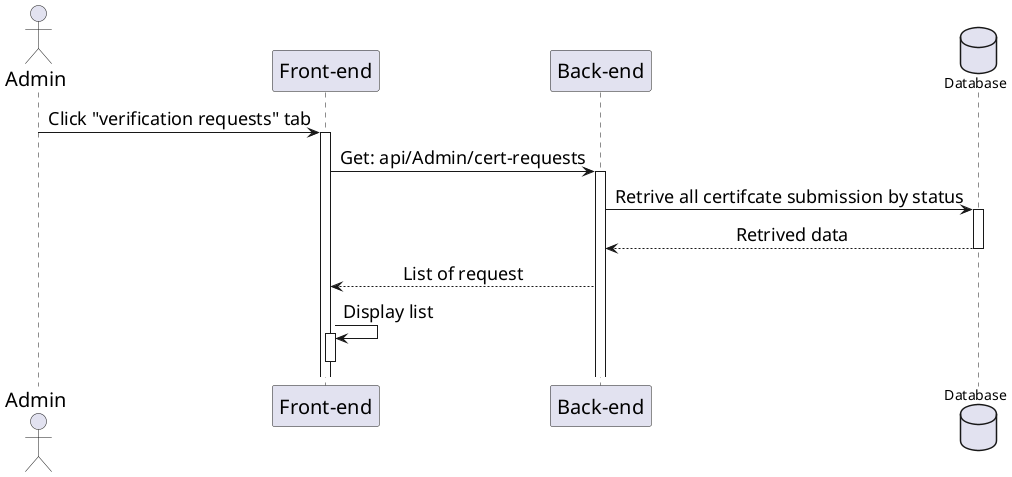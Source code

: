 @startuml ViewCoachVerifyRequest
skinparam sequenceMessageAlign center
skinparam sequence {
    ParticipantFontSize 20
    ActorFontSize 20
    DatabaseFontSize 20
    ArrowFontSize 18
} 
actor Admin as user
participant "Front-end" as client
participant "Back-end" as server 
database "Database" as db

user -> client++ : Click "verification requests" tab 
client -> server++ : Get: api/Admin/cert-requests
server -> db++ : Retrive all certifcate submission by status
db --> server : Retrived data
deactivate
server --> client : List of request
client -> client++ : Display list
deactivate

@enduml